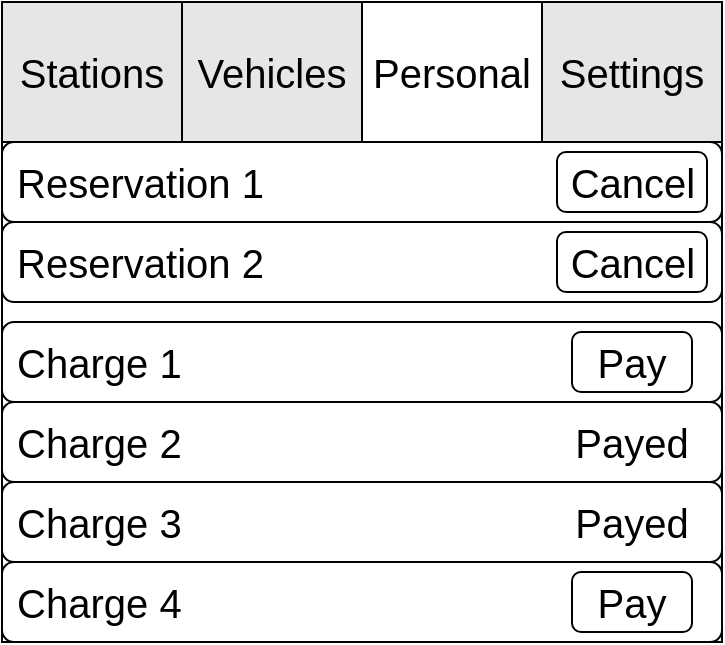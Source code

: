 <mxfile version="18.2.0" type="device"><diagram id="_gg9eRoXJpZ1KPsWaCFE" name="Page-1"><mxGraphModel dx="946" dy="486" grid="1" gridSize="10" guides="1" tooltips="1" connect="1" arrows="1" fold="1" page="1" pageScale="1" pageWidth="827" pageHeight="1169" math="0" shadow="0"><root><mxCell id="0"/><mxCell id="1" parent="0"/><mxCell id="m1bmyoxZ640nbLZtkMWV-7" value="" style="rounded=0;whiteSpace=wrap;html=1;fontSize=20;" parent="1" vertex="1"><mxGeometry x="240" width="360" height="320" as="geometry"/></mxCell><mxCell id="VylwMrU068VeO6xA9WUw-15" value="Stations" style="rounded=0;whiteSpace=wrap;html=1;fontSize=20;fontColor=#000000;fillColor=#E6E6E6;strokeColor=#000000;" parent="1" vertex="1"><mxGeometry x="240" width="90" height="70" as="geometry"/></mxCell><mxCell id="VylwMrU068VeO6xA9WUw-18" value="Vehicles" style="rounded=0;whiteSpace=wrap;html=1;fontSize=20;fontColor=#000000;fillColor=#E6E6E6;" parent="1" vertex="1"><mxGeometry x="330" width="90" height="70" as="geometry"/></mxCell><mxCell id="VylwMrU068VeO6xA9WUw-19" value="Personal" style="rounded=0;whiteSpace=wrap;html=1;fontSize=20;fontColor=#000000;fillColor=#FFFFFF;" parent="1" vertex="1"><mxGeometry x="420" width="90" height="70" as="geometry"/></mxCell><mxCell id="VylwMrU068VeO6xA9WUw-20" value="Settings" style="rounded=0;whiteSpace=wrap;html=1;fontSize=20;fontColor=#000000;fillColor=#E6E6E6;" parent="1" vertex="1"><mxGeometry x="510" width="90" height="70" as="geometry"/></mxCell><mxCell id="0FxEm6FCCueRKLyYJ-G8-1" value="&amp;nbsp;Reservation 1" style="rounded=1;whiteSpace=wrap;html=1;fontSize=20;fontColor=#000000;strokeColor=#000000;fillColor=#FFFFFF;align=left;" vertex="1" parent="1"><mxGeometry x="240" y="70" width="360" height="40" as="geometry"/></mxCell><mxCell id="0FxEm6FCCueRKLyYJ-G8-2" value="&amp;nbsp;Reservation 2" style="rounded=1;whiteSpace=wrap;html=1;fontSize=20;fontColor=#000000;strokeColor=#000000;fillColor=#FFFFFF;align=left;" vertex="1" parent="1"><mxGeometry x="240" y="110" width="360" height="40" as="geometry"/></mxCell><mxCell id="0FxEm6FCCueRKLyYJ-G8-3" value="Cancel" style="rounded=1;whiteSpace=wrap;html=1;fontSize=20;fontColor=#000000;strokeColor=#000000;fillColor=#FFFFFF;" vertex="1" parent="1"><mxGeometry x="517.5" y="75" width="75" height="30" as="geometry"/></mxCell><mxCell id="0FxEm6FCCueRKLyYJ-G8-4" value="Cancel" style="rounded=1;whiteSpace=wrap;html=1;fontSize=20;fontColor=#000000;strokeColor=#000000;fillColor=#FFFFFF;" vertex="1" parent="1"><mxGeometry x="517.5" y="115" width="75" height="30" as="geometry"/></mxCell><mxCell id="0FxEm6FCCueRKLyYJ-G8-5" value="&amp;nbsp;Charge 1" style="rounded=1;whiteSpace=wrap;html=1;fontSize=20;fontColor=#000000;strokeColor=#000000;fillColor=#FFFFFF;align=left;" vertex="1" parent="1"><mxGeometry x="240" y="160" width="360" height="40" as="geometry"/></mxCell><mxCell id="0FxEm6FCCueRKLyYJ-G8-6" value="&amp;nbsp;Charge 4" style="rounded=1;whiteSpace=wrap;html=1;fontSize=20;fontColor=#000000;strokeColor=#000000;fillColor=#FFFFFF;align=left;" vertex="1" parent="1"><mxGeometry x="240" y="280" width="360" height="40" as="geometry"/></mxCell><mxCell id="0FxEm6FCCueRKLyYJ-G8-7" value="&amp;nbsp;Charge 3" style="rounded=1;whiteSpace=wrap;html=1;fontSize=20;fontColor=#000000;strokeColor=#000000;fillColor=#FFFFFF;align=left;" vertex="1" parent="1"><mxGeometry x="240" y="240" width="360" height="40" as="geometry"/></mxCell><mxCell id="0FxEm6FCCueRKLyYJ-G8-8" value="&amp;nbsp;Charge 2" style="rounded=1;whiteSpace=wrap;html=1;fontSize=20;fontColor=#000000;strokeColor=#000000;fillColor=#FFFFFF;align=left;" vertex="1" parent="1"><mxGeometry x="240" y="200" width="360" height="40" as="geometry"/></mxCell><mxCell id="0FxEm6FCCueRKLyYJ-G8-9" value="Pay" style="rounded=1;whiteSpace=wrap;html=1;fontSize=20;fontColor=#000000;strokeColor=#000000;fillColor=#FFFFFF;" vertex="1" parent="1"><mxGeometry x="525" y="165" width="60" height="30" as="geometry"/></mxCell><mxCell id="0FxEm6FCCueRKLyYJ-G8-10" value="Pay" style="rounded=1;whiteSpace=wrap;html=1;fontSize=20;fontColor=#000000;strokeColor=#000000;fillColor=#FFFFFF;" vertex="1" parent="1"><mxGeometry x="525" y="285" width="60" height="30" as="geometry"/></mxCell><mxCell id="0FxEm6FCCueRKLyYJ-G8-11" value="Payed" style="text;html=1;strokeColor=none;fillColor=none;align=center;verticalAlign=middle;whiteSpace=wrap;rounded=0;fontSize=20;fontColor=#000000;" vertex="1" parent="1"><mxGeometry x="525" y="205" width="60" height="30" as="geometry"/></mxCell><mxCell id="0FxEm6FCCueRKLyYJ-G8-12" value="Payed" style="text;html=1;strokeColor=none;fillColor=none;align=center;verticalAlign=middle;whiteSpace=wrap;rounded=0;fontSize=20;fontColor=#000000;" vertex="1" parent="1"><mxGeometry x="525" y="245" width="60" height="30" as="geometry"/></mxCell></root></mxGraphModel></diagram></mxfile>
